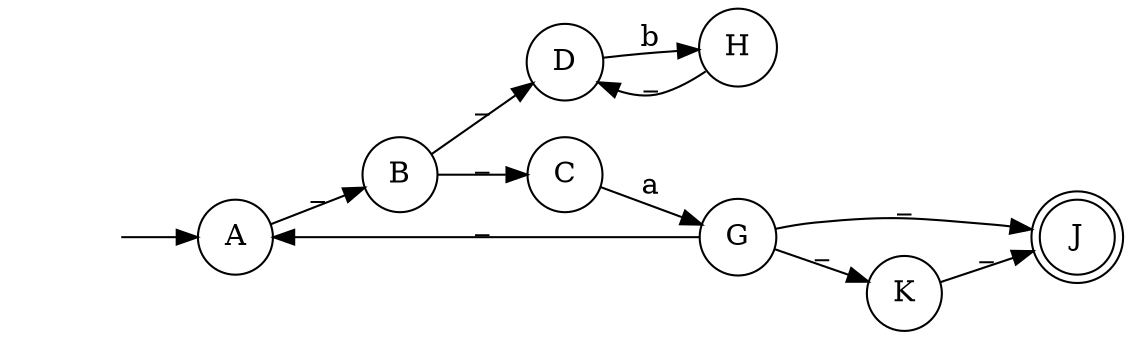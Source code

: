 digraph myAutomaton { 
rankdir=LR; 
"" [shape=none] 
"A" [shape=circle] 
"B" [shape=circle] 
"C" [shape=circle] 
"D" [shape=circle] 
"G" [shape=circle] 
"H" [shape=circle] 
"J" [shape=doublecircle] 
"K" [shape=circle] 

"" -> "A" 
"A" -> "B" [label="_"] 
"B" -> "C" [label="_"] 
"B" -> "D" [label="_"] 
"C" -> "G" [label="a"] 
"D" -> "H" [label="b"] 
"G" -> "J" [label="_"] 
"G" -> "K" [label="_"] 
"G" -> "A" [label="_"] 
"H" -> "D" [label="_"] 
"K" -> "J" [label="_"] 
}
